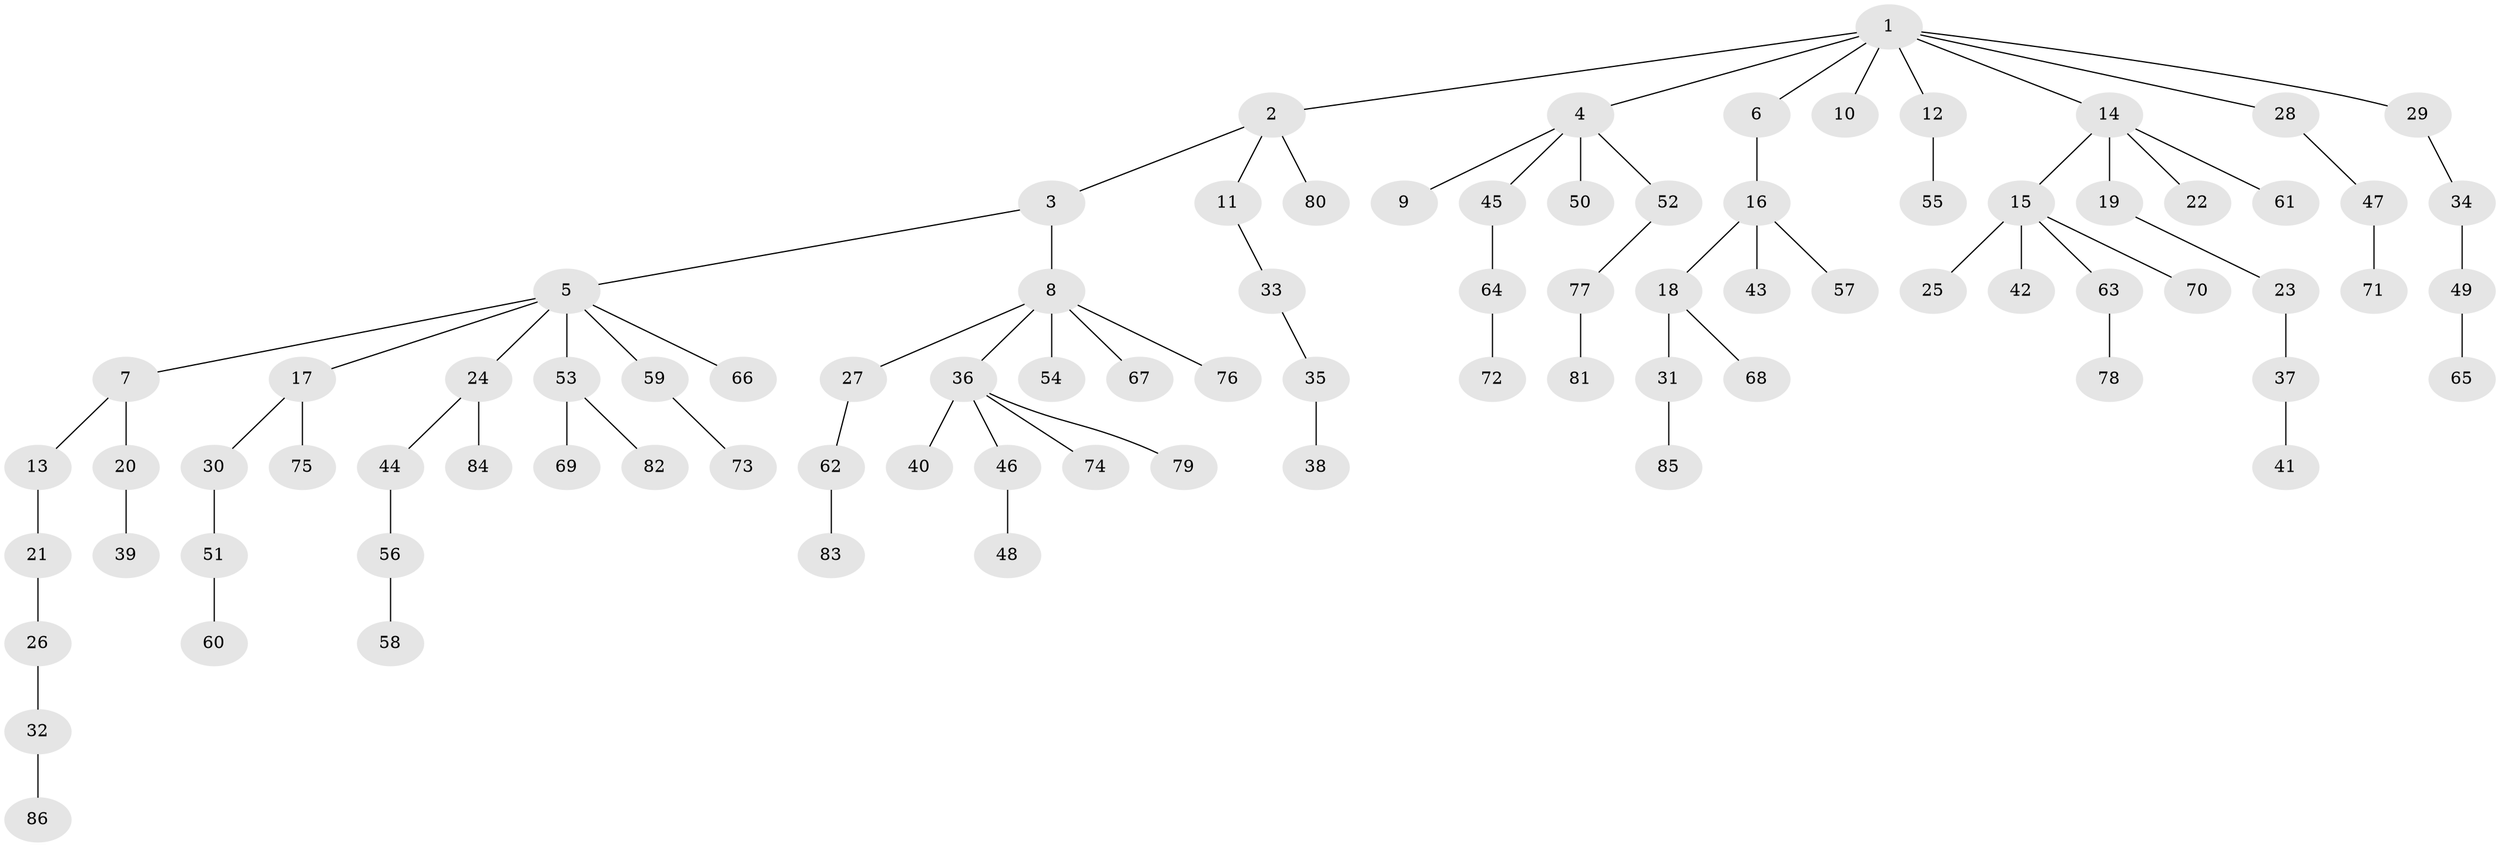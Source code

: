 // coarse degree distribution, {10: 0.016666666666666666, 3: 0.08333333333333333, 5: 0.03333333333333333, 7: 0.016666666666666666, 2: 0.23333333333333334, 9: 0.016666666666666666, 1: 0.5833333333333334, 4: 0.016666666666666666}
// Generated by graph-tools (version 1.1) at 2025/24/03/03/25 07:24:07]
// undirected, 86 vertices, 85 edges
graph export_dot {
graph [start="1"]
  node [color=gray90,style=filled];
  1;
  2;
  3;
  4;
  5;
  6;
  7;
  8;
  9;
  10;
  11;
  12;
  13;
  14;
  15;
  16;
  17;
  18;
  19;
  20;
  21;
  22;
  23;
  24;
  25;
  26;
  27;
  28;
  29;
  30;
  31;
  32;
  33;
  34;
  35;
  36;
  37;
  38;
  39;
  40;
  41;
  42;
  43;
  44;
  45;
  46;
  47;
  48;
  49;
  50;
  51;
  52;
  53;
  54;
  55;
  56;
  57;
  58;
  59;
  60;
  61;
  62;
  63;
  64;
  65;
  66;
  67;
  68;
  69;
  70;
  71;
  72;
  73;
  74;
  75;
  76;
  77;
  78;
  79;
  80;
  81;
  82;
  83;
  84;
  85;
  86;
  1 -- 2;
  1 -- 4;
  1 -- 6;
  1 -- 10;
  1 -- 12;
  1 -- 14;
  1 -- 28;
  1 -- 29;
  2 -- 3;
  2 -- 11;
  2 -- 80;
  3 -- 5;
  3 -- 8;
  4 -- 9;
  4 -- 45;
  4 -- 50;
  4 -- 52;
  5 -- 7;
  5 -- 17;
  5 -- 24;
  5 -- 53;
  5 -- 59;
  5 -- 66;
  6 -- 16;
  7 -- 13;
  7 -- 20;
  8 -- 27;
  8 -- 36;
  8 -- 54;
  8 -- 67;
  8 -- 76;
  11 -- 33;
  12 -- 55;
  13 -- 21;
  14 -- 15;
  14 -- 19;
  14 -- 22;
  14 -- 61;
  15 -- 25;
  15 -- 42;
  15 -- 63;
  15 -- 70;
  16 -- 18;
  16 -- 43;
  16 -- 57;
  17 -- 30;
  17 -- 75;
  18 -- 31;
  18 -- 68;
  19 -- 23;
  20 -- 39;
  21 -- 26;
  23 -- 37;
  24 -- 44;
  24 -- 84;
  26 -- 32;
  27 -- 62;
  28 -- 47;
  29 -- 34;
  30 -- 51;
  31 -- 85;
  32 -- 86;
  33 -- 35;
  34 -- 49;
  35 -- 38;
  36 -- 40;
  36 -- 46;
  36 -- 74;
  36 -- 79;
  37 -- 41;
  44 -- 56;
  45 -- 64;
  46 -- 48;
  47 -- 71;
  49 -- 65;
  51 -- 60;
  52 -- 77;
  53 -- 69;
  53 -- 82;
  56 -- 58;
  59 -- 73;
  62 -- 83;
  63 -- 78;
  64 -- 72;
  77 -- 81;
}
